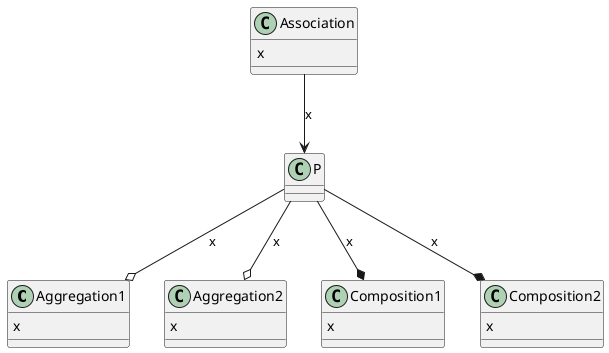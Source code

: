 @startuml classes
set namespaceSeparator none
class "Aggregation1" as fields.Aggregation1 {
  x
}
class "Aggregation2" as fields.Aggregation2 {
  x
}
class "Association" as fields.Association {
  x
}
class "Composition1" as fields.Composition1 {
  x
}
class "Composition2" as fields.Composition2 {
  x
}
class "P" as fields.P {
}
fields.Association --> fields.P : x
fields.P --* fields.Composition1 : x
fields.P --* fields.Composition2 : x
fields.P --o fields.Aggregation1 : x
fields.P --o fields.Aggregation2 : x
@enduml
